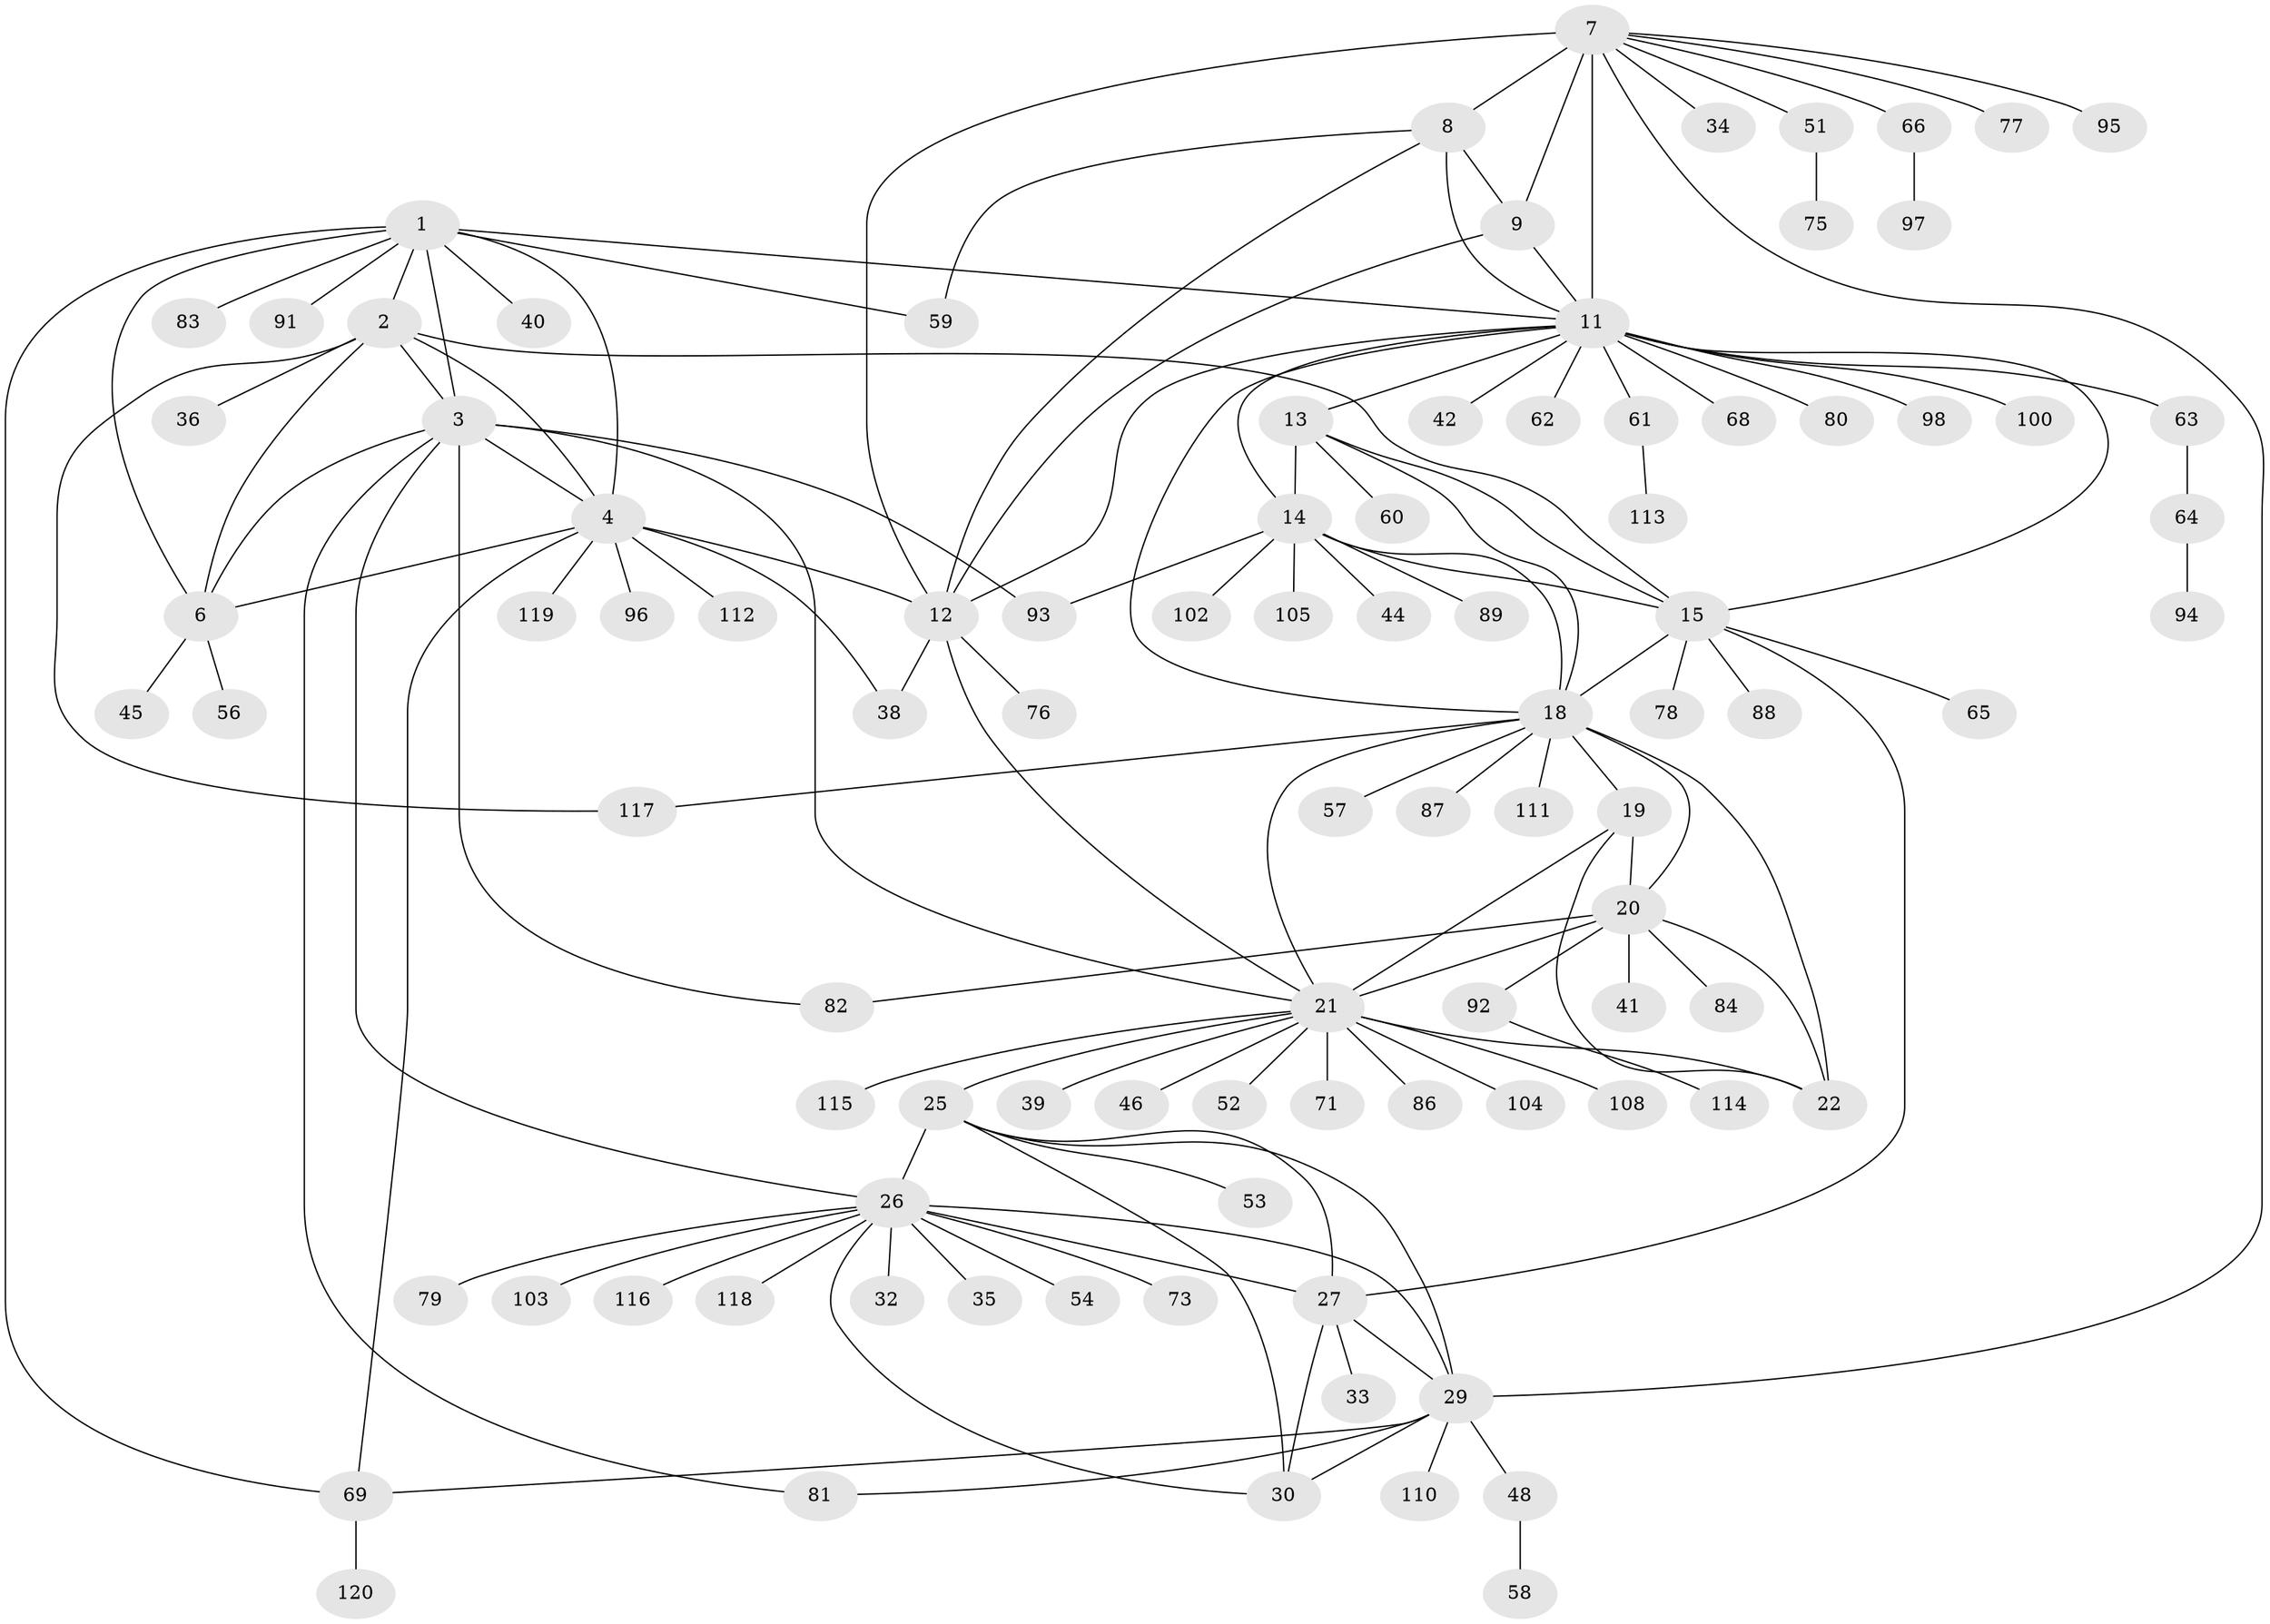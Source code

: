 // Generated by graph-tools (version 1.1) at 2025/24/03/03/25 07:24:11]
// undirected, 95 vertices, 139 edges
graph export_dot {
graph [start="1"]
  node [color=gray90,style=filled];
  1 [super="+5"];
  2 [super="+106"];
  3 [super="+99"];
  4 [super="+49"];
  6 [super="+37"];
  7 [super="+10"];
  8 [super="+47"];
  9 [super="+50"];
  11 [super="+17"];
  12 [super="+101"];
  13 [super="+43"];
  14 [super="+72"];
  15 [super="+16"];
  18 [super="+24"];
  19;
  20 [super="+74"];
  21 [super="+23"];
  22;
  25 [super="+109"];
  26 [super="+70"];
  27 [super="+28"];
  29 [super="+31"];
  30 [super="+85"];
  32;
  33;
  34;
  35;
  36 [super="+55"];
  38;
  39;
  40;
  41;
  42;
  44;
  45;
  46;
  48;
  51;
  52;
  53;
  54;
  56;
  57;
  58;
  59;
  60;
  61;
  62;
  63 [super="+67"];
  64;
  65;
  66;
  68;
  69 [super="+90"];
  71;
  73;
  75 [super="+107"];
  76;
  77;
  78;
  79;
  80;
  81;
  82;
  83;
  84;
  86;
  87;
  88;
  89;
  91;
  92;
  93;
  94;
  95;
  96;
  97;
  98;
  100;
  102;
  103;
  104;
  105;
  108;
  110;
  111;
  112;
  113;
  114;
  115;
  116;
  117;
  118;
  119;
  120;
  1 -- 2 [weight=2];
  1 -- 3 [weight=2];
  1 -- 4 [weight=2];
  1 -- 6 [weight=2];
  1 -- 83;
  1 -- 91;
  1 -- 40;
  1 -- 11;
  1 -- 59;
  1 -- 69;
  2 -- 3;
  2 -- 4;
  2 -- 6;
  2 -- 36;
  2 -- 117;
  2 -- 15;
  3 -- 4;
  3 -- 6;
  3 -- 26;
  3 -- 81;
  3 -- 82;
  3 -- 93;
  3 -- 21;
  4 -- 6;
  4 -- 38;
  4 -- 96;
  4 -- 112;
  4 -- 69;
  4 -- 12 [weight=2];
  4 -- 119;
  6 -- 45;
  6 -- 56;
  7 -- 8 [weight=2];
  7 -- 9 [weight=2];
  7 -- 11 [weight=2];
  7 -- 12 [weight=2];
  7 -- 29;
  7 -- 95;
  7 -- 34;
  7 -- 66;
  7 -- 77;
  7 -- 51;
  8 -- 9;
  8 -- 11;
  8 -- 12;
  8 -- 59;
  9 -- 11;
  9 -- 12;
  11 -- 12;
  11 -- 42;
  11 -- 62;
  11 -- 98;
  11 -- 68;
  11 -- 100;
  11 -- 13;
  11 -- 14;
  11 -- 15 [weight=2];
  11 -- 80;
  11 -- 18;
  11 -- 61;
  11 -- 63;
  12 -- 38;
  12 -- 76;
  12 -- 21;
  13 -- 14;
  13 -- 15 [weight=2];
  13 -- 18;
  13 -- 60;
  14 -- 15 [weight=2];
  14 -- 18;
  14 -- 44;
  14 -- 89;
  14 -- 93;
  14 -- 102;
  14 -- 105;
  15 -- 18 [weight=2];
  15 -- 65;
  15 -- 88;
  15 -- 27;
  15 -- 78;
  18 -- 111;
  18 -- 117;
  18 -- 19;
  18 -- 20;
  18 -- 21 [weight=2];
  18 -- 22;
  18 -- 87;
  18 -- 57;
  19 -- 20;
  19 -- 21 [weight=2];
  19 -- 22;
  20 -- 21 [weight=2];
  20 -- 22;
  20 -- 41;
  20 -- 82;
  20 -- 92;
  20 -- 84;
  21 -- 22 [weight=2];
  21 -- 25;
  21 -- 108;
  21 -- 71;
  21 -- 39;
  21 -- 104;
  21 -- 46;
  21 -- 115;
  21 -- 52;
  21 -- 86;
  25 -- 26;
  25 -- 27 [weight=2];
  25 -- 29;
  25 -- 30;
  25 -- 53;
  26 -- 27 [weight=2];
  26 -- 29;
  26 -- 30;
  26 -- 32;
  26 -- 35;
  26 -- 54;
  26 -- 73;
  26 -- 79;
  26 -- 103;
  26 -- 116;
  26 -- 118;
  27 -- 29 [weight=2];
  27 -- 30 [weight=2];
  27 -- 33;
  29 -- 30;
  29 -- 48;
  29 -- 69;
  29 -- 81;
  29 -- 110;
  48 -- 58;
  51 -- 75;
  61 -- 113;
  63 -- 64;
  64 -- 94;
  66 -- 97;
  69 -- 120;
  92 -- 114;
}
